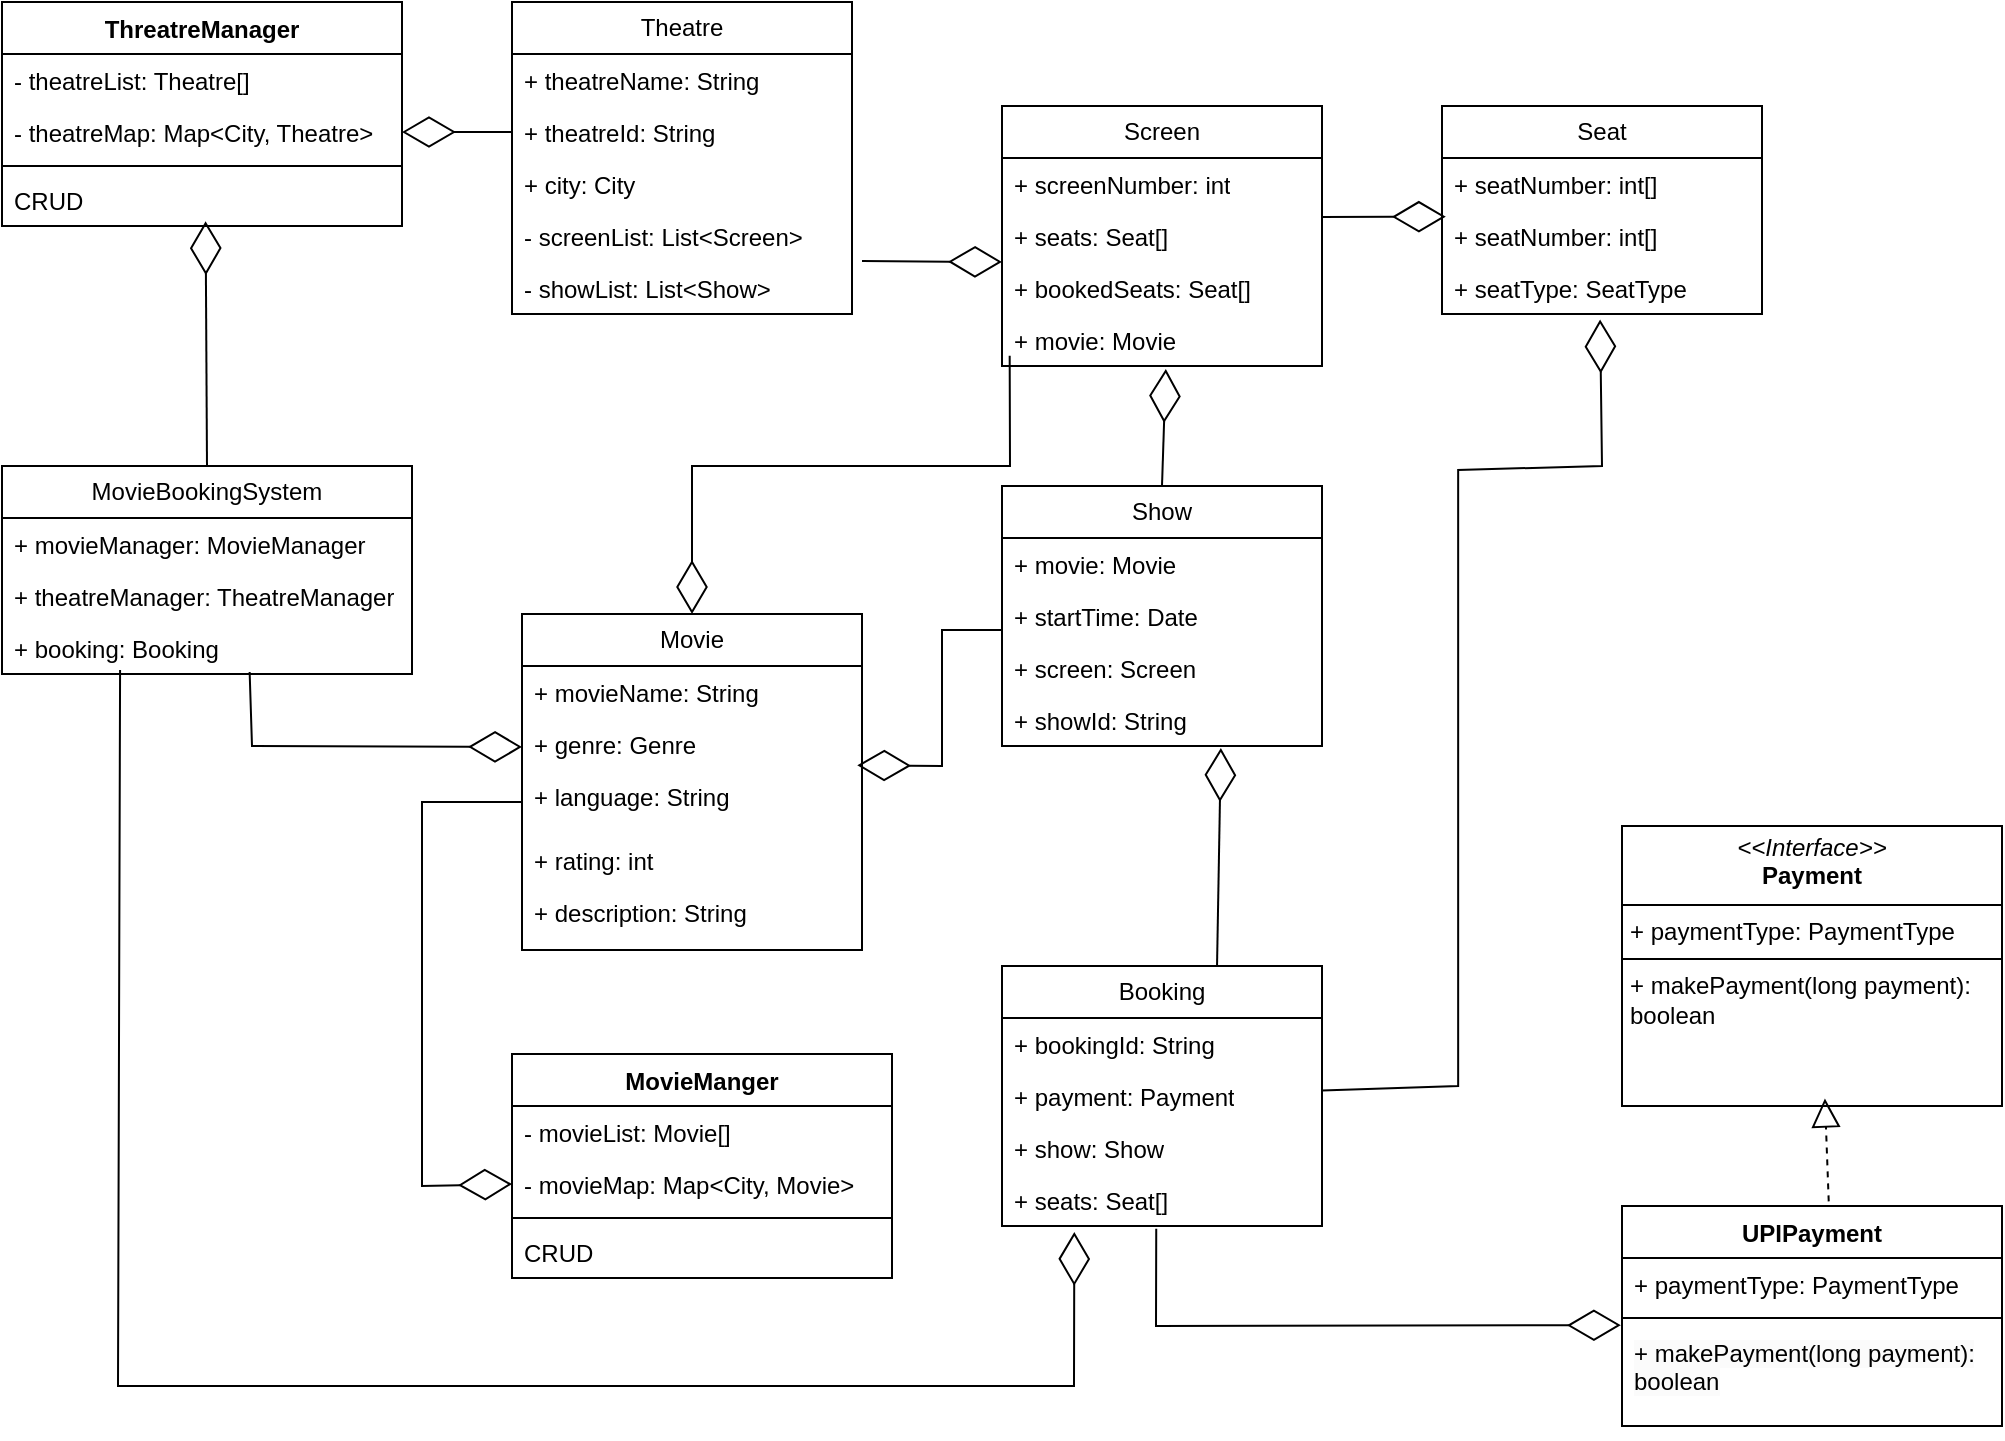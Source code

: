 <mxfile version="24.7.17">
  <diagram id="C5RBs43oDa-KdzZeNtuy" name="Page-1">
    <mxGraphModel dx="1271" dy="798" grid="1" gridSize="10" guides="1" tooltips="1" connect="1" arrows="1" fold="1" page="1" pageScale="1" pageWidth="700" pageHeight="1000" math="0" shadow="0">
      <root>
        <mxCell id="WIyWlLk6GJQsqaUBKTNV-0" />
        <mxCell id="WIyWlLk6GJQsqaUBKTNV-1" parent="WIyWlLk6GJQsqaUBKTNV-0" />
        <mxCell id="qSOgz7FozFqUT4TNTDPh-5" value="Theatre" style="swimlane;fontStyle=0;childLayout=stackLayout;horizontal=1;startSize=26;fillColor=none;horizontalStack=0;resizeParent=1;resizeParentMax=0;resizeLast=0;collapsible=1;marginBottom=0;whiteSpace=wrap;html=1;" vertex="1" parent="WIyWlLk6GJQsqaUBKTNV-1">
          <mxGeometry x="285" y="28" width="170" height="156" as="geometry" />
        </mxCell>
        <mxCell id="qSOgz7FozFqUT4TNTDPh-6" value="+ theatreName: String" style="text;strokeColor=none;fillColor=none;align=left;verticalAlign=top;spacingLeft=4;spacingRight=4;overflow=hidden;rotatable=0;points=[[0,0.5],[1,0.5]];portConstraint=eastwest;whiteSpace=wrap;html=1;" vertex="1" parent="qSOgz7FozFqUT4TNTDPh-5">
          <mxGeometry y="26" width="170" height="26" as="geometry" />
        </mxCell>
        <mxCell id="qSOgz7FozFqUT4TNTDPh-61" value="+ theatreId: String" style="text;strokeColor=none;fillColor=none;align=left;verticalAlign=top;spacingLeft=4;spacingRight=4;overflow=hidden;rotatable=0;points=[[0,0.5],[1,0.5]];portConstraint=eastwest;whiteSpace=wrap;html=1;" vertex="1" parent="qSOgz7FozFqUT4TNTDPh-5">
          <mxGeometry y="52" width="170" height="26" as="geometry" />
        </mxCell>
        <mxCell id="qSOgz7FozFqUT4TNTDPh-7" value="+ city: City" style="text;strokeColor=none;fillColor=none;align=left;verticalAlign=top;spacingLeft=4;spacingRight=4;overflow=hidden;rotatable=0;points=[[0,0.5],[1,0.5]];portConstraint=eastwest;whiteSpace=wrap;html=1;" vertex="1" parent="qSOgz7FozFqUT4TNTDPh-5">
          <mxGeometry y="78" width="170" height="26" as="geometry" />
        </mxCell>
        <mxCell id="qSOgz7FozFqUT4TNTDPh-60" value="- screenList: List&amp;lt;Screen&amp;gt;" style="text;strokeColor=none;fillColor=none;align=left;verticalAlign=top;spacingLeft=4;spacingRight=4;overflow=hidden;rotatable=0;points=[[0,0.5],[1,0.5]];portConstraint=eastwest;whiteSpace=wrap;html=1;" vertex="1" parent="qSOgz7FozFqUT4TNTDPh-5">
          <mxGeometry y="104" width="170" height="26" as="geometry" />
        </mxCell>
        <mxCell id="qSOgz7FozFqUT4TNTDPh-8" value="- showList: List&amp;lt;Show&amp;gt;" style="text;strokeColor=none;fillColor=none;align=left;verticalAlign=top;spacingLeft=4;spacingRight=4;overflow=hidden;rotatable=0;points=[[0,0.5],[1,0.5]];portConstraint=eastwest;whiteSpace=wrap;html=1;" vertex="1" parent="qSOgz7FozFqUT4TNTDPh-5">
          <mxGeometry y="130" width="170" height="26" as="geometry" />
        </mxCell>
        <mxCell id="qSOgz7FozFqUT4TNTDPh-10" value="Movie" style="swimlane;fontStyle=0;childLayout=stackLayout;horizontal=1;startSize=26;fillColor=none;horizontalStack=0;resizeParent=1;resizeParentMax=0;resizeLast=0;collapsible=1;marginBottom=0;whiteSpace=wrap;html=1;" vertex="1" parent="WIyWlLk6GJQsqaUBKTNV-1">
          <mxGeometry x="290" y="334" width="170" height="168" as="geometry" />
        </mxCell>
        <mxCell id="qSOgz7FozFqUT4TNTDPh-11" value="+ movieName: String&lt;span style=&quot;white-space: pre;&quot;&gt;&#x9;&lt;/span&gt;" style="text;strokeColor=none;fillColor=none;align=left;verticalAlign=top;spacingLeft=4;spacingRight=4;overflow=hidden;rotatable=0;points=[[0,0.5],[1,0.5]];portConstraint=eastwest;whiteSpace=wrap;html=1;" vertex="1" parent="qSOgz7FozFqUT4TNTDPh-10">
          <mxGeometry y="26" width="170" height="26" as="geometry" />
        </mxCell>
        <mxCell id="qSOgz7FozFqUT4TNTDPh-12" value="+ genre: Genre" style="text;strokeColor=none;fillColor=none;align=left;verticalAlign=top;spacingLeft=4;spacingRight=4;overflow=hidden;rotatable=0;points=[[0,0.5],[1,0.5]];portConstraint=eastwest;whiteSpace=wrap;html=1;" vertex="1" parent="qSOgz7FozFqUT4TNTDPh-10">
          <mxGeometry y="52" width="170" height="26" as="geometry" />
        </mxCell>
        <mxCell id="qSOgz7FozFqUT4TNTDPh-13" value="+ language: String" style="text;strokeColor=none;fillColor=none;align=left;verticalAlign=top;spacingLeft=4;spacingRight=4;overflow=hidden;rotatable=0;points=[[0,0.5],[1,0.5]];portConstraint=eastwest;whiteSpace=wrap;html=1;" vertex="1" parent="qSOgz7FozFqUT4TNTDPh-10">
          <mxGeometry y="78" width="170" height="32" as="geometry" />
        </mxCell>
        <mxCell id="qSOgz7FozFqUT4TNTDPh-47" value="+ rating: int" style="text;strokeColor=none;fillColor=none;align=left;verticalAlign=top;spacingLeft=4;spacingRight=4;overflow=hidden;rotatable=0;points=[[0,0.5],[1,0.5]];portConstraint=eastwest;whiteSpace=wrap;html=1;" vertex="1" parent="qSOgz7FozFqUT4TNTDPh-10">
          <mxGeometry y="110" width="170" height="26" as="geometry" />
        </mxCell>
        <mxCell id="qSOgz7FozFqUT4TNTDPh-48" value="+ description: String" style="text;strokeColor=none;fillColor=none;align=left;verticalAlign=top;spacingLeft=4;spacingRight=4;overflow=hidden;rotatable=0;points=[[0,0.5],[1,0.5]];portConstraint=eastwest;whiteSpace=wrap;html=1;" vertex="1" parent="qSOgz7FozFqUT4TNTDPh-10">
          <mxGeometry y="136" width="170" height="32" as="geometry" />
        </mxCell>
        <mxCell id="qSOgz7FozFqUT4TNTDPh-22" value="Screen" style="swimlane;fontStyle=0;childLayout=stackLayout;horizontal=1;startSize=26;fillColor=none;horizontalStack=0;resizeParent=1;resizeParentMax=0;resizeLast=0;collapsible=1;marginBottom=0;whiteSpace=wrap;html=1;" vertex="1" parent="WIyWlLk6GJQsqaUBKTNV-1">
          <mxGeometry x="530" y="80" width="160" height="130" as="geometry" />
        </mxCell>
        <mxCell id="qSOgz7FozFqUT4TNTDPh-23" value="+ screenNumber: int" style="text;strokeColor=none;fillColor=none;align=left;verticalAlign=top;spacingLeft=4;spacingRight=4;overflow=hidden;rotatable=0;points=[[0,0.5],[1,0.5]];portConstraint=eastwest;whiteSpace=wrap;html=1;" vertex="1" parent="qSOgz7FozFqUT4TNTDPh-22">
          <mxGeometry y="26" width="160" height="26" as="geometry" />
        </mxCell>
        <mxCell id="qSOgz7FozFqUT4TNTDPh-24" value="+ seats: Seat[]" style="text;strokeColor=none;fillColor=none;align=left;verticalAlign=top;spacingLeft=4;spacingRight=4;overflow=hidden;rotatable=0;points=[[0,0.5],[1,0.5]];portConstraint=eastwest;whiteSpace=wrap;html=1;" vertex="1" parent="qSOgz7FozFqUT4TNTDPh-22">
          <mxGeometry y="52" width="160" height="26" as="geometry" />
        </mxCell>
        <mxCell id="qSOgz7FozFqUT4TNTDPh-63" value="+ bookedSeats: Seat[]" style="text;strokeColor=none;fillColor=none;align=left;verticalAlign=top;spacingLeft=4;spacingRight=4;overflow=hidden;rotatable=0;points=[[0,0.5],[1,0.5]];portConstraint=eastwest;whiteSpace=wrap;html=1;" vertex="1" parent="qSOgz7FozFqUT4TNTDPh-22">
          <mxGeometry y="78" width="160" height="26" as="geometry" />
        </mxCell>
        <mxCell id="qSOgz7FozFqUT4TNTDPh-25" value="+ movie: Movie" style="text;strokeColor=none;fillColor=none;align=left;verticalAlign=top;spacingLeft=4;spacingRight=4;overflow=hidden;rotatable=0;points=[[0,0.5],[1,0.5]];portConstraint=eastwest;whiteSpace=wrap;html=1;" vertex="1" parent="qSOgz7FozFqUT4TNTDPh-22">
          <mxGeometry y="104" width="160" height="26" as="geometry" />
        </mxCell>
        <mxCell id="qSOgz7FozFqUT4TNTDPh-26" value="Show" style="swimlane;fontStyle=0;childLayout=stackLayout;horizontal=1;startSize=26;fillColor=none;horizontalStack=0;resizeParent=1;resizeParentMax=0;resizeLast=0;collapsible=1;marginBottom=0;whiteSpace=wrap;html=1;" vertex="1" parent="WIyWlLk6GJQsqaUBKTNV-1">
          <mxGeometry x="530" y="270" width="160" height="130" as="geometry" />
        </mxCell>
        <mxCell id="qSOgz7FozFqUT4TNTDPh-27" value="+ movie: Movie" style="text;strokeColor=none;fillColor=none;align=left;verticalAlign=top;spacingLeft=4;spacingRight=4;overflow=hidden;rotatable=0;points=[[0,0.5],[1,0.5]];portConstraint=eastwest;whiteSpace=wrap;html=1;" vertex="1" parent="qSOgz7FozFqUT4TNTDPh-26">
          <mxGeometry y="26" width="160" height="26" as="geometry" />
        </mxCell>
        <mxCell id="qSOgz7FozFqUT4TNTDPh-28" value="+ startTime: Date&lt;div&gt;&lt;br&gt;&lt;/div&gt;" style="text;strokeColor=none;fillColor=none;align=left;verticalAlign=top;spacingLeft=4;spacingRight=4;overflow=hidden;rotatable=0;points=[[0,0.5],[1,0.5]];portConstraint=eastwest;whiteSpace=wrap;html=1;" vertex="1" parent="qSOgz7FozFqUT4TNTDPh-26">
          <mxGeometry y="52" width="160" height="26" as="geometry" />
        </mxCell>
        <mxCell id="qSOgz7FozFqUT4TNTDPh-29" value="+ screen: Screen" style="text;strokeColor=none;fillColor=none;align=left;verticalAlign=top;spacingLeft=4;spacingRight=4;overflow=hidden;rotatable=0;points=[[0,0.5],[1,0.5]];portConstraint=eastwest;whiteSpace=wrap;html=1;" vertex="1" parent="qSOgz7FozFqUT4TNTDPh-26">
          <mxGeometry y="78" width="160" height="26" as="geometry" />
        </mxCell>
        <mxCell id="qSOgz7FozFqUT4TNTDPh-68" value="+ showId: String" style="text;strokeColor=none;fillColor=none;align=left;verticalAlign=top;spacingLeft=4;spacingRight=4;overflow=hidden;rotatable=0;points=[[0,0.5],[1,0.5]];portConstraint=eastwest;whiteSpace=wrap;html=1;" vertex="1" parent="qSOgz7FozFqUT4TNTDPh-26">
          <mxGeometry y="104" width="160" height="26" as="geometry" />
        </mxCell>
        <mxCell id="qSOgz7FozFqUT4TNTDPh-30" value="Seat" style="swimlane;fontStyle=0;childLayout=stackLayout;horizontal=1;startSize=26;fillColor=none;horizontalStack=0;resizeParent=1;resizeParentMax=0;resizeLast=0;collapsible=1;marginBottom=0;whiteSpace=wrap;html=1;" vertex="1" parent="WIyWlLk6GJQsqaUBKTNV-1">
          <mxGeometry x="750" y="80" width="160" height="104" as="geometry" />
        </mxCell>
        <mxCell id="qSOgz7FozFqUT4TNTDPh-64" value="+ seatNumber: int[]" style="text;strokeColor=none;fillColor=none;align=left;verticalAlign=top;spacingLeft=4;spacingRight=4;overflow=hidden;rotatable=0;points=[[0,0.5],[1,0.5]];portConstraint=eastwest;whiteSpace=wrap;html=1;" vertex="1" parent="qSOgz7FozFqUT4TNTDPh-30">
          <mxGeometry y="26" width="160" height="26" as="geometry" />
        </mxCell>
        <mxCell id="qSOgz7FozFqUT4TNTDPh-66" value="+ seatNumber: int[]" style="text;strokeColor=none;fillColor=none;align=left;verticalAlign=top;spacingLeft=4;spacingRight=4;overflow=hidden;rotatable=0;points=[[0,0.5],[1,0.5]];portConstraint=eastwest;whiteSpace=wrap;html=1;" vertex="1" parent="qSOgz7FozFqUT4TNTDPh-30">
          <mxGeometry y="52" width="160" height="26" as="geometry" />
        </mxCell>
        <mxCell id="qSOgz7FozFqUT4TNTDPh-31" value="+ seatType: SeatType" style="text;strokeColor=none;fillColor=none;align=left;verticalAlign=top;spacingLeft=4;spacingRight=4;overflow=hidden;rotatable=0;points=[[0,0.5],[1,0.5]];portConstraint=eastwest;whiteSpace=wrap;html=1;" vertex="1" parent="qSOgz7FozFqUT4TNTDPh-30">
          <mxGeometry y="78" width="160" height="26" as="geometry" />
        </mxCell>
        <mxCell id="qSOgz7FozFqUT4TNTDPh-34" value="Booking" style="swimlane;fontStyle=0;childLayout=stackLayout;horizontal=1;startSize=26;fillColor=none;horizontalStack=0;resizeParent=1;resizeParentMax=0;resizeLast=0;collapsible=1;marginBottom=0;whiteSpace=wrap;html=1;" vertex="1" parent="WIyWlLk6GJQsqaUBKTNV-1">
          <mxGeometry x="530" y="510" width="160" height="130" as="geometry" />
        </mxCell>
        <mxCell id="qSOgz7FozFqUT4TNTDPh-35" value="+ bookingId: String" style="text;strokeColor=none;fillColor=none;align=left;verticalAlign=top;spacingLeft=4;spacingRight=4;overflow=hidden;rotatable=0;points=[[0,0.5],[1,0.5]];portConstraint=eastwest;whiteSpace=wrap;html=1;" vertex="1" parent="qSOgz7FozFqUT4TNTDPh-34">
          <mxGeometry y="26" width="160" height="26" as="geometry" />
        </mxCell>
        <mxCell id="qSOgz7FozFqUT4TNTDPh-36" value="+ payment: Payment" style="text;strokeColor=none;fillColor=none;align=left;verticalAlign=top;spacingLeft=4;spacingRight=4;overflow=hidden;rotatable=0;points=[[0,0.5],[1,0.5]];portConstraint=eastwest;whiteSpace=wrap;html=1;" vertex="1" parent="qSOgz7FozFqUT4TNTDPh-34">
          <mxGeometry y="52" width="160" height="26" as="geometry" />
        </mxCell>
        <mxCell id="qSOgz7FozFqUT4TNTDPh-89" value="+ show: Show" style="text;strokeColor=none;fillColor=none;align=left;verticalAlign=top;spacingLeft=4;spacingRight=4;overflow=hidden;rotatable=0;points=[[0,0.5],[1,0.5]];portConstraint=eastwest;whiteSpace=wrap;html=1;" vertex="1" parent="qSOgz7FozFqUT4TNTDPh-34">
          <mxGeometry y="78" width="160" height="26" as="geometry" />
        </mxCell>
        <mxCell id="qSOgz7FozFqUT4TNTDPh-88" value="+ seats: Seat[]" style="text;strokeColor=none;fillColor=none;align=left;verticalAlign=top;spacingLeft=4;spacingRight=4;overflow=hidden;rotatable=0;points=[[0,0.5],[1,0.5]];portConstraint=eastwest;whiteSpace=wrap;html=1;" vertex="1" parent="qSOgz7FozFqUT4TNTDPh-34">
          <mxGeometry y="104" width="160" height="26" as="geometry" />
        </mxCell>
        <mxCell id="qSOgz7FozFqUT4TNTDPh-49" value="MovieManger" style="swimlane;fontStyle=1;align=center;verticalAlign=top;childLayout=stackLayout;horizontal=1;startSize=26;horizontalStack=0;resizeParent=1;resizeParentMax=0;resizeLast=0;collapsible=1;marginBottom=0;whiteSpace=wrap;html=1;" vertex="1" parent="WIyWlLk6GJQsqaUBKTNV-1">
          <mxGeometry x="285" y="554" width="190" height="112" as="geometry" />
        </mxCell>
        <mxCell id="qSOgz7FozFqUT4TNTDPh-53" value="- movieList: Movie[]&lt;div&gt;&lt;br&gt;&lt;/div&gt;" style="text;strokeColor=none;fillColor=none;align=left;verticalAlign=top;spacingLeft=4;spacingRight=4;overflow=hidden;rotatable=0;points=[[0,0.5],[1,0.5]];portConstraint=eastwest;whiteSpace=wrap;html=1;" vertex="1" parent="qSOgz7FozFqUT4TNTDPh-49">
          <mxGeometry y="26" width="190" height="26" as="geometry" />
        </mxCell>
        <mxCell id="qSOgz7FozFqUT4TNTDPh-50" value="- movieMap: Map&amp;lt;City, Movie&amp;gt;" style="text;strokeColor=none;fillColor=none;align=left;verticalAlign=top;spacingLeft=4;spacingRight=4;overflow=hidden;rotatable=0;points=[[0,0.5],[1,0.5]];portConstraint=eastwest;whiteSpace=wrap;html=1;" vertex="1" parent="qSOgz7FozFqUT4TNTDPh-49">
          <mxGeometry y="52" width="190" height="26" as="geometry" />
        </mxCell>
        <mxCell id="qSOgz7FozFqUT4TNTDPh-51" value="" style="line;strokeWidth=1;fillColor=none;align=left;verticalAlign=middle;spacingTop=-1;spacingLeft=3;spacingRight=3;rotatable=0;labelPosition=right;points=[];portConstraint=eastwest;strokeColor=inherit;" vertex="1" parent="qSOgz7FozFqUT4TNTDPh-49">
          <mxGeometry y="78" width="190" height="8" as="geometry" />
        </mxCell>
        <mxCell id="qSOgz7FozFqUT4TNTDPh-52" value="CRUD" style="text;strokeColor=none;fillColor=none;align=left;verticalAlign=top;spacingLeft=4;spacingRight=4;overflow=hidden;rotatable=0;points=[[0,0.5],[1,0.5]];portConstraint=eastwest;whiteSpace=wrap;html=1;" vertex="1" parent="qSOgz7FozFqUT4TNTDPh-49">
          <mxGeometry y="86" width="190" height="26" as="geometry" />
        </mxCell>
        <mxCell id="qSOgz7FozFqUT4TNTDPh-54" value="" style="endArrow=diamondThin;endFill=0;endSize=24;html=1;rounded=0;entryX=0;entryY=0.5;entryDx=0;entryDy=0;exitX=0;exitY=0.5;exitDx=0;exitDy=0;" edge="1" parent="WIyWlLk6GJQsqaUBKTNV-1" source="qSOgz7FozFqUT4TNTDPh-13" target="qSOgz7FozFqUT4TNTDPh-50">
          <mxGeometry width="160" relative="1" as="geometry">
            <mxPoint x="500" y="320" as="sourcePoint" />
            <mxPoint x="660" y="320" as="targetPoint" />
            <Array as="points">
              <mxPoint x="240" y="428" />
              <mxPoint x="240" y="515" />
              <mxPoint x="240" y="620" />
            </Array>
          </mxGeometry>
        </mxCell>
        <mxCell id="qSOgz7FozFqUT4TNTDPh-55" value="ThreatreManager" style="swimlane;fontStyle=1;align=center;verticalAlign=top;childLayout=stackLayout;horizontal=1;startSize=26;horizontalStack=0;resizeParent=1;resizeParentMax=0;resizeLast=0;collapsible=1;marginBottom=0;whiteSpace=wrap;html=1;" vertex="1" parent="WIyWlLk6GJQsqaUBKTNV-1">
          <mxGeometry x="30" y="28" width="200" height="112" as="geometry" />
        </mxCell>
        <mxCell id="qSOgz7FozFqUT4TNTDPh-56" value="- theatreList: Theatre[]&lt;div&gt;&lt;br&gt;&lt;/div&gt;" style="text;strokeColor=none;fillColor=none;align=left;verticalAlign=top;spacingLeft=4;spacingRight=4;overflow=hidden;rotatable=0;points=[[0,0.5],[1,0.5]];portConstraint=eastwest;whiteSpace=wrap;html=1;" vertex="1" parent="qSOgz7FozFqUT4TNTDPh-55">
          <mxGeometry y="26" width="200" height="26" as="geometry" />
        </mxCell>
        <mxCell id="qSOgz7FozFqUT4TNTDPh-57" value="- theatreMap: Map&amp;lt;City, Theatre&amp;gt;" style="text;strokeColor=none;fillColor=none;align=left;verticalAlign=top;spacingLeft=4;spacingRight=4;overflow=hidden;rotatable=0;points=[[0,0.5],[1,0.5]];portConstraint=eastwest;whiteSpace=wrap;html=1;" vertex="1" parent="qSOgz7FozFqUT4TNTDPh-55">
          <mxGeometry y="52" width="200" height="26" as="geometry" />
        </mxCell>
        <mxCell id="qSOgz7FozFqUT4TNTDPh-58" value="" style="line;strokeWidth=1;fillColor=none;align=left;verticalAlign=middle;spacingTop=-1;spacingLeft=3;spacingRight=3;rotatable=0;labelPosition=right;points=[];portConstraint=eastwest;strokeColor=inherit;" vertex="1" parent="qSOgz7FozFqUT4TNTDPh-55">
          <mxGeometry y="78" width="200" height="8" as="geometry" />
        </mxCell>
        <mxCell id="qSOgz7FozFqUT4TNTDPh-59" value="CRUD" style="text;strokeColor=none;fillColor=none;align=left;verticalAlign=top;spacingLeft=4;spacingRight=4;overflow=hidden;rotatable=0;points=[[0,0.5],[1,0.5]];portConstraint=eastwest;whiteSpace=wrap;html=1;" vertex="1" parent="qSOgz7FozFqUT4TNTDPh-55">
          <mxGeometry y="86" width="200" height="26" as="geometry" />
        </mxCell>
        <mxCell id="qSOgz7FozFqUT4TNTDPh-62" value="" style="endArrow=diamondThin;endFill=0;endSize=24;html=1;rounded=0;exitX=0;exitY=0.5;exitDx=0;exitDy=0;entryX=1;entryY=0.5;entryDx=0;entryDy=0;" edge="1" parent="WIyWlLk6GJQsqaUBKTNV-1" source="qSOgz7FozFqUT4TNTDPh-61" target="qSOgz7FozFqUT4TNTDPh-57">
          <mxGeometry width="160" relative="1" as="geometry">
            <mxPoint x="260" y="135.52" as="sourcePoint" />
            <mxPoint x="210" y="135.52" as="targetPoint" />
          </mxGeometry>
        </mxCell>
        <mxCell id="qSOgz7FozFqUT4TNTDPh-42" value="MovieBookingSystem" style="swimlane;fontStyle=0;childLayout=stackLayout;horizontal=1;startSize=26;fillColor=none;horizontalStack=0;resizeParent=1;resizeParentMax=0;resizeLast=0;collapsible=1;marginBottom=0;whiteSpace=wrap;html=1;" vertex="1" parent="WIyWlLk6GJQsqaUBKTNV-1">
          <mxGeometry x="30" y="260" width="205" height="104" as="geometry" />
        </mxCell>
        <mxCell id="qSOgz7FozFqUT4TNTDPh-43" value="+ movieManager: MovieManager" style="text;strokeColor=none;fillColor=none;align=left;verticalAlign=top;spacingLeft=4;spacingRight=4;overflow=hidden;rotatable=0;points=[[0,0.5],[1,0.5]];portConstraint=eastwest;whiteSpace=wrap;html=1;" vertex="1" parent="qSOgz7FozFqUT4TNTDPh-42">
          <mxGeometry y="26" width="205" height="26" as="geometry" />
        </mxCell>
        <mxCell id="qSOgz7FozFqUT4TNTDPh-44" value="+ theatreManager: TheatreManager" style="text;strokeColor=none;fillColor=none;align=left;verticalAlign=top;spacingLeft=4;spacingRight=4;overflow=hidden;rotatable=0;points=[[0,0.5],[1,0.5]];portConstraint=eastwest;whiteSpace=wrap;html=1;" vertex="1" parent="qSOgz7FozFqUT4TNTDPh-42">
          <mxGeometry y="52" width="205" height="26" as="geometry" />
        </mxCell>
        <mxCell id="qSOgz7FozFqUT4TNTDPh-92" value="+ booking: Booking" style="text;strokeColor=none;fillColor=none;align=left;verticalAlign=top;spacingLeft=4;spacingRight=4;overflow=hidden;rotatable=0;points=[[0,0.5],[1,0.5]];portConstraint=eastwest;whiteSpace=wrap;html=1;" vertex="1" parent="qSOgz7FozFqUT4TNTDPh-42">
          <mxGeometry y="78" width="205" height="26" as="geometry" />
        </mxCell>
        <mxCell id="qSOgz7FozFqUT4TNTDPh-69" value="UPIPayment" style="swimlane;fontStyle=1;align=center;verticalAlign=top;childLayout=stackLayout;horizontal=1;startSize=26;horizontalStack=0;resizeParent=1;resizeParentMax=0;resizeLast=0;collapsible=1;marginBottom=0;whiteSpace=wrap;html=1;" vertex="1" parent="WIyWlLk6GJQsqaUBKTNV-1">
          <mxGeometry x="840" y="630" width="190" height="110" as="geometry" />
        </mxCell>
        <mxCell id="qSOgz7FozFqUT4TNTDPh-70" value="+ paymentType: PaymentType" style="text;strokeColor=none;fillColor=none;align=left;verticalAlign=top;spacingLeft=4;spacingRight=4;overflow=hidden;rotatable=0;points=[[0,0.5],[1,0.5]];portConstraint=eastwest;whiteSpace=wrap;html=1;" vertex="1" parent="qSOgz7FozFqUT4TNTDPh-69">
          <mxGeometry y="26" width="190" height="26" as="geometry" />
        </mxCell>
        <mxCell id="qSOgz7FozFqUT4TNTDPh-72" value="" style="line;strokeWidth=1;fillColor=none;align=left;verticalAlign=middle;spacingTop=-1;spacingLeft=3;spacingRight=3;rotatable=0;labelPosition=right;points=[];portConstraint=eastwest;strokeColor=inherit;" vertex="1" parent="qSOgz7FozFqUT4TNTDPh-69">
          <mxGeometry y="52" width="190" height="8" as="geometry" />
        </mxCell>
        <mxCell id="qSOgz7FozFqUT4TNTDPh-73" value="&lt;meta charset=&quot;utf-8&quot;&gt;&lt;span style=&quot;color: rgb(0, 0, 0); font-family: Helvetica; font-size: 12px; font-style: normal; font-variant-ligatures: normal; font-variant-caps: normal; font-weight: 400; letter-spacing: normal; orphans: 2; text-align: left; text-indent: 0px; text-transform: none; widows: 2; word-spacing: 0px; -webkit-text-stroke-width: 0px; white-space: normal; background-color: rgb(251, 251, 251); text-decoration-thickness: initial; text-decoration-style: initial; text-decoration-color: initial; display: inline !important; float: none;&quot;&gt;+ makePayment(long payment): boolean&lt;/span&gt;" style="text;strokeColor=none;fillColor=none;align=left;verticalAlign=top;spacingLeft=4;spacingRight=4;overflow=hidden;rotatable=0;points=[[0,0.5],[1,0.5]];portConstraint=eastwest;whiteSpace=wrap;html=1;" vertex="1" parent="qSOgz7FozFqUT4TNTDPh-69">
          <mxGeometry y="60" width="190" height="50" as="geometry" />
        </mxCell>
        <mxCell id="qSOgz7FozFqUT4TNTDPh-77" value="&lt;p style=&quot;margin:0px;margin-top:4px;text-align:center;&quot;&gt;&lt;i&gt;&amp;lt;&amp;lt;Interface&amp;gt;&amp;gt;&lt;/i&gt;&lt;br&gt;&lt;b&gt;Payment&lt;/b&gt;&lt;/p&gt;&lt;hr size=&quot;1&quot; style=&quot;border-style:solid;&quot;&gt;&lt;p style=&quot;margin:0px;margin-left:4px;&quot;&gt;+ paymentType: PaymentType&lt;br&gt;&lt;/p&gt;&lt;hr size=&quot;1&quot; style=&quot;border-style:solid;&quot;&gt;&lt;p style=&quot;margin:0px;margin-left:4px;&quot;&gt;+ makePayment(long payment): boolean&lt;br&gt;&lt;/p&gt;" style="verticalAlign=top;align=left;overflow=fill;html=1;whiteSpace=wrap;" vertex="1" parent="WIyWlLk6GJQsqaUBKTNV-1">
          <mxGeometry x="840" y="440" width="190" height="140" as="geometry" />
        </mxCell>
        <mxCell id="qSOgz7FozFqUT4TNTDPh-78" value="" style="endArrow=diamondThin;endFill=0;endSize=24;html=1;rounded=0;" edge="1" parent="WIyWlLk6GJQsqaUBKTNV-1">
          <mxGeometry width="160" relative="1" as="geometry">
            <mxPoint x="460" y="157.52" as="sourcePoint" />
            <mxPoint x="530" y="158" as="targetPoint" />
          </mxGeometry>
        </mxCell>
        <mxCell id="qSOgz7FozFqUT4TNTDPh-79" value="" style="endArrow=diamondThin;endFill=0;endSize=24;html=1;rounded=0;entryX=0.012;entryY=0.128;entryDx=0;entryDy=0;entryPerimeter=0;" edge="1" parent="WIyWlLk6GJQsqaUBKTNV-1" target="qSOgz7FozFqUT4TNTDPh-66">
          <mxGeometry width="160" relative="1" as="geometry">
            <mxPoint x="690" y="135.52" as="sourcePoint" />
            <mxPoint x="760" y="136" as="targetPoint" />
          </mxGeometry>
        </mxCell>
        <mxCell id="qSOgz7FozFqUT4TNTDPh-80" value="" style="endArrow=diamondThin;endFill=0;endSize=24;html=1;rounded=0;entryX=0.512;entryY=1.059;entryDx=0;entryDy=0;entryPerimeter=0;exitX=0.5;exitY=0;exitDx=0;exitDy=0;" edge="1" parent="WIyWlLk6GJQsqaUBKTNV-1" source="qSOgz7FozFqUT4TNTDPh-26" target="qSOgz7FozFqUT4TNTDPh-25">
          <mxGeometry width="160" relative="1" as="geometry">
            <mxPoint x="600" y="250" as="sourcePoint" />
            <mxPoint x="670" y="250.48" as="targetPoint" />
          </mxGeometry>
        </mxCell>
        <mxCell id="qSOgz7FozFqUT4TNTDPh-81" value="" style="endArrow=diamondThin;endFill=0;endSize=24;html=1;rounded=0;exitX=0.024;exitY=0.802;exitDx=0;exitDy=0;exitPerimeter=0;entryX=0.5;entryY=0;entryDx=0;entryDy=0;" edge="1" parent="WIyWlLk6GJQsqaUBKTNV-1" source="qSOgz7FozFqUT4TNTDPh-25" target="qSOgz7FozFqUT4TNTDPh-10">
          <mxGeometry width="160" relative="1" as="geometry">
            <mxPoint x="370" y="330" as="sourcePoint" />
            <mxPoint x="440" y="320" as="targetPoint" />
            <Array as="points">
              <mxPoint x="534" y="260" />
              <mxPoint x="375" y="260" />
            </Array>
          </mxGeometry>
        </mxCell>
        <mxCell id="qSOgz7FozFqUT4TNTDPh-82" value="" style="endArrow=diamondThin;endFill=0;endSize=24;html=1;rounded=0;entryX=0.986;entryY=-0.074;entryDx=0;entryDy=0;entryPerimeter=0;exitX=0;exitY=0.769;exitDx=0;exitDy=0;exitPerimeter=0;" edge="1" parent="WIyWlLk6GJQsqaUBKTNV-1" source="qSOgz7FozFqUT4TNTDPh-28" target="qSOgz7FozFqUT4TNTDPh-13">
          <mxGeometry width="160" relative="1" as="geometry">
            <mxPoint x="530" y="413.0" as="sourcePoint" />
            <mxPoint x="530" y="370.48" as="targetPoint" />
            <Array as="points">
              <mxPoint x="500" y="342" />
              <mxPoint x="500" y="410" />
            </Array>
          </mxGeometry>
        </mxCell>
        <mxCell id="qSOgz7FozFqUT4TNTDPh-83" value="" style="endArrow=diamondThin;endFill=0;endSize=24;html=1;rounded=0;exitX=0.672;exitY=-0.003;exitDx=0;exitDy=0;exitPerimeter=0;entryX=0.684;entryY=1.04;entryDx=0;entryDy=0;entryPerimeter=0;" edge="1" parent="WIyWlLk6GJQsqaUBKTNV-1" source="qSOgz7FozFqUT4TNTDPh-34" target="qSOgz7FozFqUT4TNTDPh-68">
          <mxGeometry width="160" relative="1" as="geometry">
            <mxPoint x="608.08" y="427.716" as="sourcePoint" />
            <mxPoint x="620" y="460.48" as="targetPoint" />
          </mxGeometry>
        </mxCell>
        <mxCell id="qSOgz7FozFqUT4TNTDPh-84" value="" style="endArrow=diamondThin;endFill=0;endSize=24;html=1;rounded=0;entryX=-0.003;entryY=-0.008;entryDx=0;entryDy=0;entryPerimeter=0;exitX=0.482;exitY=1.051;exitDx=0;exitDy=0;exitPerimeter=0;" edge="1" parent="WIyWlLk6GJQsqaUBKTNV-1" source="qSOgz7FozFqUT4TNTDPh-88" target="qSOgz7FozFqUT4TNTDPh-73">
          <mxGeometry width="160" relative="1" as="geometry">
            <mxPoint x="610" y="610" as="sourcePoint" />
            <mxPoint x="680" y="590" as="targetPoint" />
            <Array as="points">
              <mxPoint x="607" y="690" />
            </Array>
          </mxGeometry>
        </mxCell>
        <mxCell id="qSOgz7FozFqUT4TNTDPh-85" value="" style="endArrow=block;dashed=1;endFill=0;endSize=12;html=1;rounded=0;entryX=0.534;entryY=0.973;entryDx=0;entryDy=0;entryPerimeter=0;exitX=0.544;exitY=-0.021;exitDx=0;exitDy=0;exitPerimeter=0;" edge="1" parent="WIyWlLk6GJQsqaUBKTNV-1" source="qSOgz7FozFqUT4TNTDPh-69" target="qSOgz7FozFqUT4TNTDPh-77">
          <mxGeometry width="160" relative="1" as="geometry">
            <mxPoint x="710" y="590" as="sourcePoint" />
            <mxPoint x="870" y="590" as="targetPoint" />
          </mxGeometry>
        </mxCell>
        <mxCell id="qSOgz7FozFqUT4TNTDPh-86" value="" style="endArrow=diamondThin;endFill=0;endSize=24;html=1;rounded=0;entryX=0.509;entryY=0.908;entryDx=0;entryDy=0;entryPerimeter=0;exitX=0.5;exitY=0;exitDx=0;exitDy=0;" edge="1" parent="WIyWlLk6GJQsqaUBKTNV-1" source="qSOgz7FozFqUT4TNTDPh-42" target="qSOgz7FozFqUT4TNTDPh-59">
          <mxGeometry width="160" relative="1" as="geometry">
            <mxPoint x="132" y="250" as="sourcePoint" />
            <mxPoint x="150" y="228" as="targetPoint" />
          </mxGeometry>
        </mxCell>
        <mxCell id="qSOgz7FozFqUT4TNTDPh-87" value="" style="endArrow=diamondThin;endFill=0;endSize=24;html=1;rounded=0;exitX=0.604;exitY=0.96;exitDx=0;exitDy=0;exitPerimeter=0;" edge="1" parent="WIyWlLk6GJQsqaUBKTNV-1" source="qSOgz7FozFqUT4TNTDPh-92">
          <mxGeometry width="160" relative="1" as="geometry">
            <mxPoint x="155" y="370" as="sourcePoint" />
            <mxPoint x="290" y="400.48" as="targetPoint" />
            <Array as="points">
              <mxPoint x="155" y="400" />
            </Array>
          </mxGeometry>
        </mxCell>
        <mxCell id="qSOgz7FozFqUT4TNTDPh-90" value="" style="endArrow=diamondThin;endFill=0;endSize=24;html=1;rounded=0;entryX=0.494;entryY=1.106;entryDx=0;entryDy=0;entryPerimeter=0;" edge="1" parent="WIyWlLk6GJQsqaUBKTNV-1" source="qSOgz7FozFqUT4TNTDPh-36" target="qSOgz7FozFqUT4TNTDPh-31">
          <mxGeometry width="160" relative="1" as="geometry">
            <mxPoint x="730.0" y="569.72" as="sourcePoint" />
            <mxPoint x="879.44" y="183.998" as="targetPoint" />
            <Array as="points">
              <mxPoint x="758.08" y="570" />
              <mxPoint x="758.08" y="262" />
              <mxPoint x="830" y="260" />
            </Array>
          </mxGeometry>
        </mxCell>
        <mxCell id="qSOgz7FozFqUT4TNTDPh-91" value="" style="endArrow=diamondThin;endFill=0;endSize=24;html=1;rounded=0;entryX=0.226;entryY=1.114;entryDx=0;entryDy=0;entryPerimeter=0;exitX=0.288;exitY=0.923;exitDx=0;exitDy=0;exitPerimeter=0;" edge="1" parent="WIyWlLk6GJQsqaUBKTNV-1" source="qSOgz7FozFqUT4TNTDPh-92" target="qSOgz7FozFqUT4TNTDPh-88">
          <mxGeometry width="160" relative="1" as="geometry">
            <mxPoint x="90" y="360" as="sourcePoint" />
            <mxPoint x="560" y="640" as="targetPoint" />
            <Array as="points">
              <mxPoint x="88" y="720" />
              <mxPoint x="566" y="720" />
            </Array>
          </mxGeometry>
        </mxCell>
      </root>
    </mxGraphModel>
  </diagram>
</mxfile>
